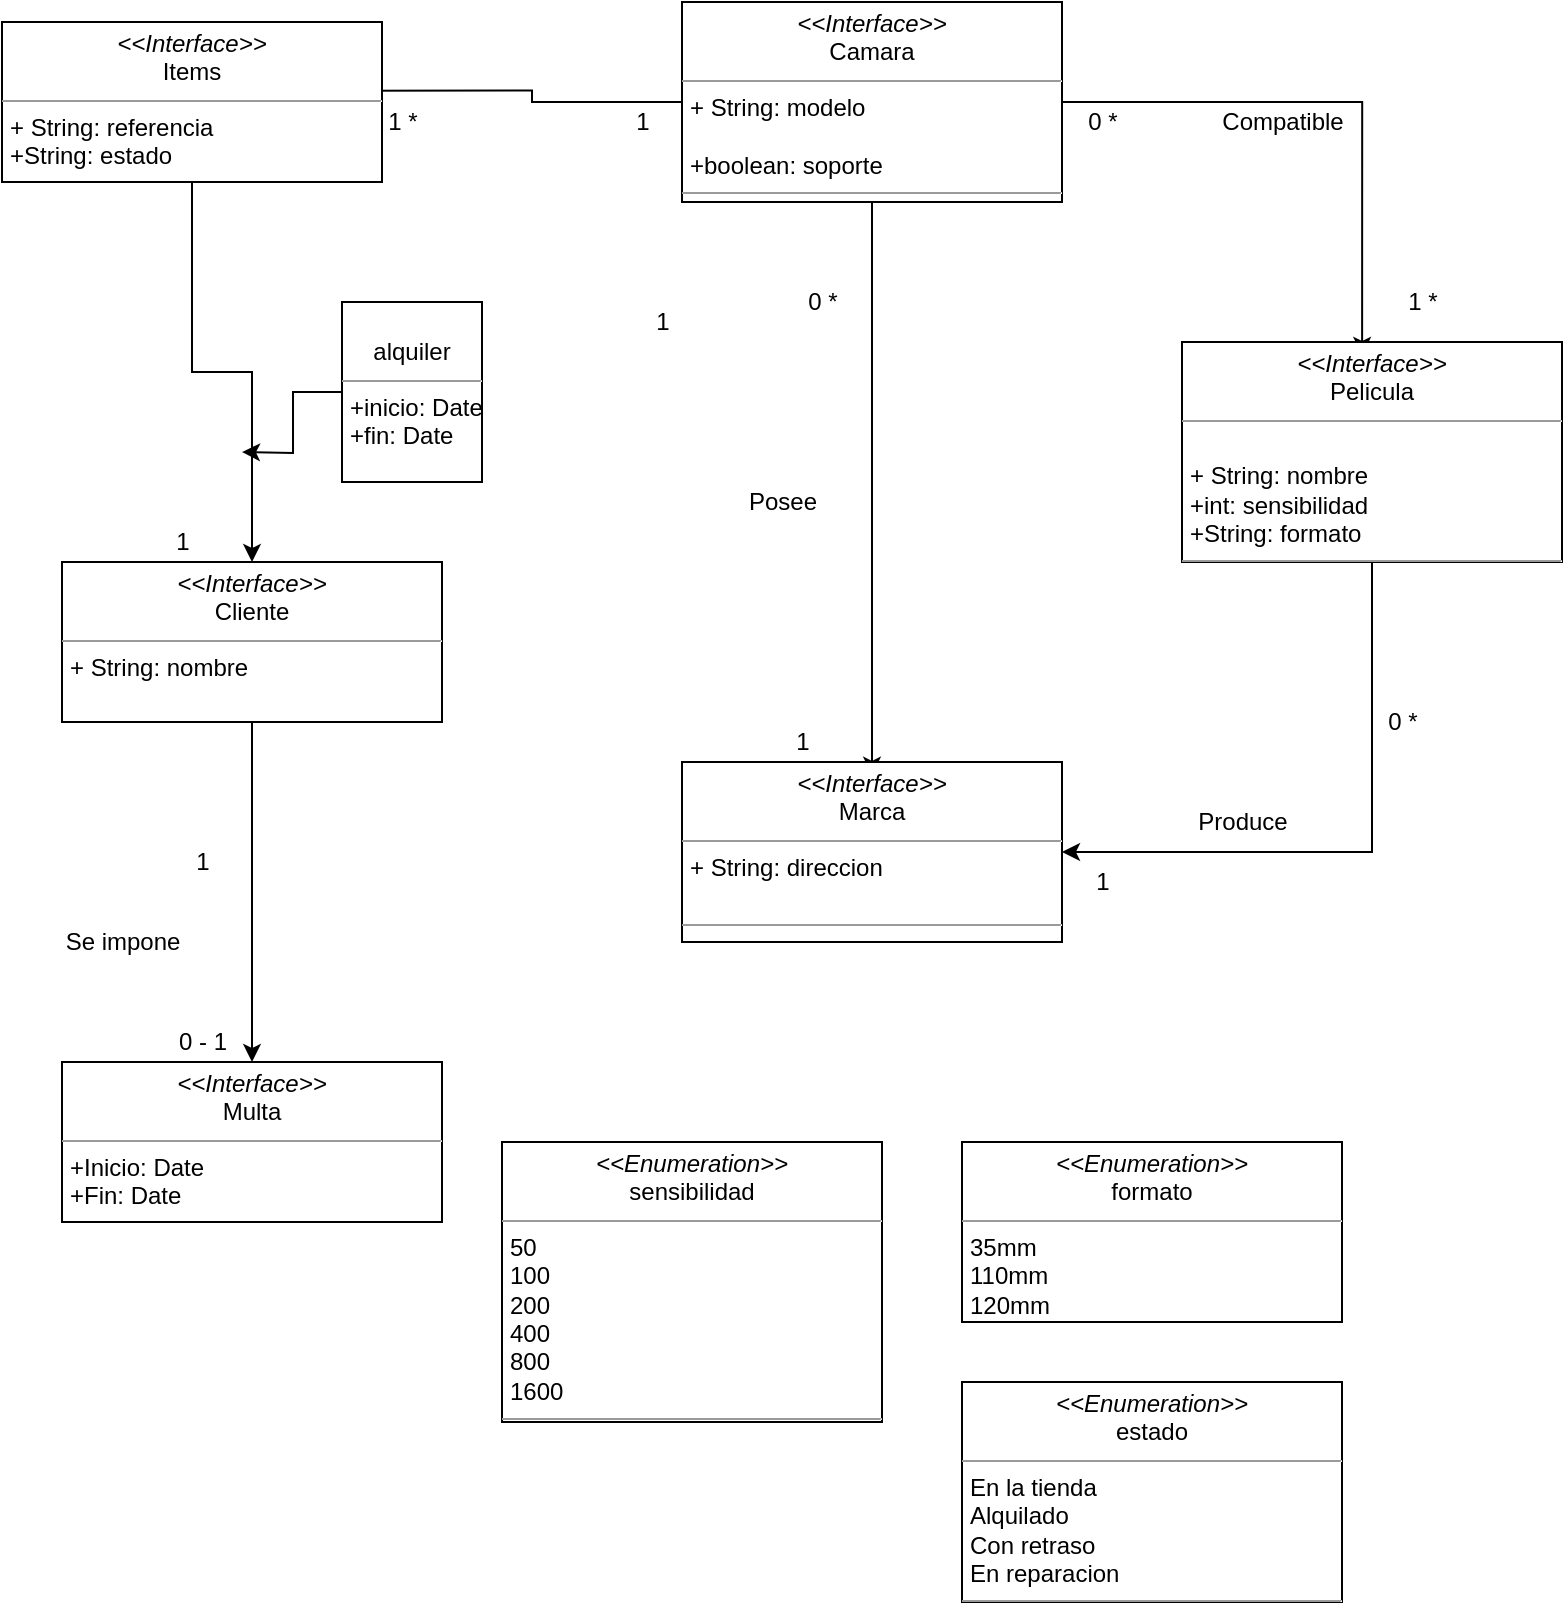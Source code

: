<mxfile version="14.4.5" type="github">
  <diagram id="0V6tjOmi2wx54-1U92Mq" name="Page-1">
    <mxGraphModel dx="1350" dy="831" grid="1" gridSize="10" guides="1" tooltips="1" connect="1" arrows="1" fold="1" page="1" pageScale="1" pageWidth="827" pageHeight="1169" math="0" shadow="0">
      <root>
        <mxCell id="0" />
        <mxCell id="1" parent="0" />
        <mxCell id="HF_gHVSotnZbthOmysxM-8" style="edgeStyle=orthogonalEdgeStyle;rounded=0;orthogonalLoop=1;jettySize=auto;html=1;exitX=1;exitY=0.5;exitDx=0;exitDy=0;entryX=0.474;entryY=0.059;entryDx=0;entryDy=0;entryPerimeter=0;" edge="1" parent="1" source="HF_gHVSotnZbthOmysxM-1" target="HF_gHVSotnZbthOmysxM-2">
          <mxGeometry relative="1" as="geometry" />
        </mxCell>
        <mxCell id="HF_gHVSotnZbthOmysxM-10" style="edgeStyle=orthogonalEdgeStyle;rounded=0;orthogonalLoop=1;jettySize=auto;html=1;exitX=0.5;exitY=1;exitDx=0;exitDy=0;entryX=0.5;entryY=0.071;entryDx=0;entryDy=0;entryPerimeter=0;" edge="1" parent="1" source="HF_gHVSotnZbthOmysxM-1" target="HF_gHVSotnZbthOmysxM-3">
          <mxGeometry relative="1" as="geometry" />
        </mxCell>
        <mxCell id="HF_gHVSotnZbthOmysxM-15" style="edgeStyle=orthogonalEdgeStyle;rounded=0;orthogonalLoop=1;jettySize=auto;html=1;exitX=0;exitY=0.5;exitDx=0;exitDy=0;entryX=0.895;entryY=0.429;entryDx=0;entryDy=0;entryPerimeter=0;" edge="1" parent="1" source="HF_gHVSotnZbthOmysxM-1" target="HF_gHVSotnZbthOmysxM-4">
          <mxGeometry relative="1" as="geometry" />
        </mxCell>
        <mxCell id="HF_gHVSotnZbthOmysxM-1" value="&lt;p style=&quot;margin: 0px ; margin-top: 4px ; text-align: center&quot;&gt;&lt;i&gt;&amp;lt;&amp;lt;Interface&amp;gt;&amp;gt;&lt;/i&gt;&lt;br&gt;Camara&lt;/p&gt;&lt;hr size=&quot;1&quot;&gt;&lt;p style=&quot;margin: 0px ; margin-left: 4px&quot;&gt;+ String: modelo&lt;br&gt;&lt;br&gt;&lt;/p&gt;&lt;p style=&quot;margin: 0px ; margin-left: 4px&quot;&gt;+boolean: soporte&lt;br&gt;&lt;/p&gt;&lt;hr size=&quot;1&quot;&gt;&lt;p style=&quot;margin: 0px ; margin-left: 4px&quot;&gt;+ method1(Type): Type&lt;br&gt;+ method2(Type, Type): Type&lt;/p&gt;" style="verticalAlign=top;align=left;overflow=fill;fontSize=12;fontFamily=Helvetica;html=1;" vertex="1" parent="1">
          <mxGeometry x="370" y="100" width="190" height="100" as="geometry" />
        </mxCell>
        <mxCell id="HF_gHVSotnZbthOmysxM-14" style="edgeStyle=orthogonalEdgeStyle;rounded=0;orthogonalLoop=1;jettySize=auto;html=1;exitX=0.5;exitY=1;exitDx=0;exitDy=0;entryX=1;entryY=0.5;entryDx=0;entryDy=0;" edge="1" parent="1" source="HF_gHVSotnZbthOmysxM-2" target="HF_gHVSotnZbthOmysxM-3">
          <mxGeometry relative="1" as="geometry" />
        </mxCell>
        <mxCell id="HF_gHVSotnZbthOmysxM-2" value="&lt;p style=&quot;margin: 0px ; margin-top: 4px ; text-align: center&quot;&gt;&lt;i&gt;&amp;lt;&amp;lt;Interface&amp;gt;&amp;gt;&lt;/i&gt;&lt;br&gt;Pelicula&lt;/p&gt;&lt;hr size=&quot;1&quot;&gt;&lt;p style=&quot;margin: 0px ; margin-left: 4px&quot;&gt;&lt;br&gt;+ String: nombre&lt;/p&gt;&lt;p style=&quot;margin: 0px ; margin-left: 4px&quot;&gt;+int: sensibilidad&lt;/p&gt;&lt;p style=&quot;margin: 0px ; margin-left: 4px&quot;&gt;+String: formato&lt;br&gt;&lt;/p&gt;&lt;hr size=&quot;1&quot;&gt;&lt;p style=&quot;margin: 0px ; margin-left: 4px&quot;&gt;+ method1(Type): Type&lt;br&gt;+ method2(Type, Type): Type&lt;/p&gt;" style="verticalAlign=top;align=left;overflow=fill;fontSize=12;fontFamily=Helvetica;html=1;" vertex="1" parent="1">
          <mxGeometry x="620" y="270" width="190" height="110" as="geometry" />
        </mxCell>
        <mxCell id="HF_gHVSotnZbthOmysxM-3" value="&lt;p style=&quot;margin: 0px ; margin-top: 4px ; text-align: center&quot;&gt;&lt;i&gt;&amp;lt;&amp;lt;Interface&amp;gt;&amp;gt;&lt;/i&gt;&lt;br&gt;Marca&lt;/p&gt;&lt;hr size=&quot;1&quot;&gt;&lt;p style=&quot;margin: 0px ; margin-left: 4px&quot;&gt;+ String: direccion&lt;br&gt;&lt;br&gt;&lt;/p&gt;&lt;hr size=&quot;1&quot;&gt;&lt;p style=&quot;margin: 0px ; margin-left: 4px&quot;&gt;+ method1(Type): Type&lt;br&gt;+ method2(Type, Type): Type&lt;/p&gt;" style="verticalAlign=top;align=left;overflow=fill;fontSize=12;fontFamily=Helvetica;html=1;" vertex="1" parent="1">
          <mxGeometry x="370" y="480" width="190" height="90" as="geometry" />
        </mxCell>
        <mxCell id="HF_gHVSotnZbthOmysxM-33" style="edgeStyle=orthogonalEdgeStyle;rounded=0;orthogonalLoop=1;jettySize=auto;html=1;exitX=0.5;exitY=1;exitDx=0;exitDy=0;" edge="1" parent="1" source="HF_gHVSotnZbthOmysxM-4" target="HF_gHVSotnZbthOmysxM-6">
          <mxGeometry relative="1" as="geometry" />
        </mxCell>
        <mxCell id="HF_gHVSotnZbthOmysxM-4" value="&lt;p style=&quot;margin: 0px ; margin-top: 4px ; text-align: center&quot;&gt;&lt;i&gt;&amp;lt;&amp;lt;Interface&amp;gt;&amp;gt;&lt;/i&gt;&lt;br&gt;Items&lt;/p&gt;&lt;hr size=&quot;1&quot;&gt;&lt;p style=&quot;margin: 0px ; margin-left: 4px&quot;&gt;+ String: referencia&lt;/p&gt;&lt;p style=&quot;margin: 0px ; margin-left: 4px&quot;&gt;+String: estado&lt;br&gt;&lt;/p&gt;&lt;hr size=&quot;1&quot;&gt;&lt;p style=&quot;margin: 0px ; margin-left: 4px&quot;&gt;+ method1(Type): Type&lt;br&gt;+ method2(Type, Type): Type&lt;/p&gt;" style="verticalAlign=top;align=left;overflow=fill;fontSize=12;fontFamily=Helvetica;html=1;" vertex="1" parent="1">
          <mxGeometry x="30" y="110" width="190" height="80" as="geometry" />
        </mxCell>
        <mxCell id="HF_gHVSotnZbthOmysxM-22" style="edgeStyle=orthogonalEdgeStyle;rounded=0;orthogonalLoop=1;jettySize=auto;html=1;exitX=0.5;exitY=1;exitDx=0;exitDy=0;" edge="1" parent="1" source="HF_gHVSotnZbthOmysxM-6" target="HF_gHVSotnZbthOmysxM-7">
          <mxGeometry relative="1" as="geometry" />
        </mxCell>
        <mxCell id="HF_gHVSotnZbthOmysxM-6" value="&lt;p style=&quot;margin: 0px ; margin-top: 4px ; text-align: center&quot;&gt;&lt;i&gt;&amp;lt;&amp;lt;Interface&amp;gt;&amp;gt;&lt;/i&gt;&lt;br&gt;Cliente&lt;/p&gt;&lt;hr size=&quot;1&quot;&gt;&lt;p style=&quot;margin: 0px ; margin-left: 4px&quot;&gt;+ String: nombre&lt;br&gt;&lt;br&gt;&lt;/p&gt;&lt;hr size=&quot;1&quot;&gt;&lt;p style=&quot;margin: 0px ; margin-left: 4px&quot;&gt;+ method1(Type): Type&lt;br&gt;+ method2(Type, Type): Type&lt;/p&gt;" style="verticalAlign=top;align=left;overflow=fill;fontSize=12;fontFamily=Helvetica;html=1;" vertex="1" parent="1">
          <mxGeometry x="60" y="380" width="190" height="80" as="geometry" />
        </mxCell>
        <mxCell id="HF_gHVSotnZbthOmysxM-7" value="&lt;p style=&quot;margin: 0px ; margin-top: 4px ; text-align: center&quot;&gt;&lt;i&gt;&amp;lt;&amp;lt;Interface&amp;gt;&amp;gt;&lt;/i&gt;&lt;br&gt;Multa&lt;/p&gt;&lt;hr size=&quot;1&quot;&gt;&lt;p style=&quot;margin: 0px ; margin-left: 4px&quot;&gt;+Inicio: Date&lt;/p&gt;&lt;p style=&quot;margin: 0px ; margin-left: 4px&quot;&gt;+Fin: Date&lt;br&gt;&lt;/p&gt;&lt;hr size=&quot;1&quot;&gt;&lt;p style=&quot;margin: 0px ; margin-left: 4px&quot;&gt;+ method1(Type): Type&lt;br&gt;+ method2(Type, Type): Type&lt;/p&gt;" style="verticalAlign=top;align=left;overflow=fill;fontSize=12;fontFamily=Helvetica;html=1;" vertex="1" parent="1">
          <mxGeometry x="60" y="630" width="190" height="80" as="geometry" />
        </mxCell>
        <mxCell id="HF_gHVSotnZbthOmysxM-9" value="1 *" style="text;html=1;align=center;verticalAlign=middle;resizable=0;points=[];autosize=1;" vertex="1" parent="1">
          <mxGeometry x="725" y="240" width="30" height="20" as="geometry" />
        </mxCell>
        <mxCell id="HF_gHVSotnZbthOmysxM-11" value="1" style="text;html=1;align=center;verticalAlign=middle;resizable=0;points=[];autosize=1;" vertex="1" parent="1">
          <mxGeometry x="420" y="460" width="20" height="20" as="geometry" />
        </mxCell>
        <mxCell id="HF_gHVSotnZbthOmysxM-12" value="0 *" style="text;html=1;align=center;verticalAlign=middle;resizable=0;points=[];autosize=1;" vertex="1" parent="1">
          <mxGeometry x="425" y="240" width="30" height="20" as="geometry" />
        </mxCell>
        <mxCell id="HF_gHVSotnZbthOmysxM-13" value="Posee" style="text;html=1;align=center;verticalAlign=middle;resizable=0;points=[];autosize=1;" vertex="1" parent="1">
          <mxGeometry x="395" y="340" width="50" height="20" as="geometry" />
        </mxCell>
        <mxCell id="HF_gHVSotnZbthOmysxM-16" value="1 *" style="text;html=1;align=center;verticalAlign=middle;resizable=0;points=[];autosize=1;" vertex="1" parent="1">
          <mxGeometry x="215" y="150" width="30" height="20" as="geometry" />
        </mxCell>
        <mxCell id="HF_gHVSotnZbthOmysxM-17" value="1" style="text;html=1;align=center;verticalAlign=middle;resizable=0;points=[];autosize=1;" vertex="1" parent="1">
          <mxGeometry x="340" y="150" width="20" height="20" as="geometry" />
        </mxCell>
        <mxCell id="HF_gHVSotnZbthOmysxM-20" value="1" style="text;html=1;align=center;verticalAlign=middle;resizable=0;points=[];autosize=1;" vertex="1" parent="1">
          <mxGeometry x="110" y="360" width="20" height="20" as="geometry" />
        </mxCell>
        <mxCell id="HF_gHVSotnZbthOmysxM-21" value="1" style="text;html=1;align=center;verticalAlign=middle;resizable=0;points=[];autosize=1;" vertex="1" parent="1">
          <mxGeometry x="350" y="250" width="20" height="20" as="geometry" />
        </mxCell>
        <mxCell id="HF_gHVSotnZbthOmysxM-23" value="Se impone" style="text;html=1;align=center;verticalAlign=middle;resizable=0;points=[];autosize=1;" vertex="1" parent="1">
          <mxGeometry x="55" y="560" width="70" height="20" as="geometry" />
        </mxCell>
        <mxCell id="HF_gHVSotnZbthOmysxM-24" value="0 - 1" style="text;html=1;align=center;verticalAlign=middle;resizable=0;points=[];autosize=1;" vertex="1" parent="1">
          <mxGeometry x="110" y="610" width="40" height="20" as="geometry" />
        </mxCell>
        <mxCell id="HF_gHVSotnZbthOmysxM-25" value="1" style="text;html=1;align=center;verticalAlign=middle;resizable=0;points=[];autosize=1;" vertex="1" parent="1">
          <mxGeometry x="120" y="520" width="20" height="20" as="geometry" />
        </mxCell>
        <mxCell id="HF_gHVSotnZbthOmysxM-26" value="&lt;p style=&quot;margin: 0px ; margin-top: 4px ; text-align: center&quot;&gt;&lt;i&gt;&amp;lt;&amp;lt;Enumeration&amp;gt;&amp;gt;&lt;/i&gt;&lt;br&gt;sensibilidad&lt;br&gt;&lt;/p&gt;&lt;hr size=&quot;1&quot;&gt;&lt;p style=&quot;margin: 0px ; margin-left: 4px&quot;&gt;50&lt;/p&gt;&lt;p style=&quot;margin: 0px ; margin-left: 4px&quot;&gt;100&lt;/p&gt;&lt;p style=&quot;margin: 0px ; margin-left: 4px&quot;&gt;200&lt;/p&gt;&lt;p style=&quot;margin: 0px ; margin-left: 4px&quot;&gt;400&lt;/p&gt;&lt;p style=&quot;margin: 0px ; margin-left: 4px&quot;&gt;800&lt;/p&gt;&lt;p style=&quot;margin: 0px ; margin-left: 4px&quot;&gt;1600&lt;br&gt;&lt;/p&gt;&lt;hr size=&quot;1&quot;&gt;" style="verticalAlign=top;align=left;overflow=fill;fontSize=12;fontFamily=Helvetica;html=1;" vertex="1" parent="1">
          <mxGeometry x="280" y="670" width="190" height="140" as="geometry" />
        </mxCell>
        <mxCell id="HF_gHVSotnZbthOmysxM-27" value="&lt;p style=&quot;margin: 0px ; margin-top: 4px ; text-align: center&quot;&gt;&lt;i&gt;&amp;lt;&amp;lt;Enumeration&amp;gt;&amp;gt;&lt;/i&gt;&lt;br&gt;formato&lt;br&gt;&lt;/p&gt;&lt;hr size=&quot;1&quot;&gt;&lt;p style=&quot;margin: 0px ; margin-left: 4px&quot;&gt;35mm&lt;/p&gt;&lt;p style=&quot;margin: 0px ; margin-left: 4px&quot;&gt;110mm&lt;/p&gt;&lt;p style=&quot;margin: 0px ; margin-left: 4px&quot;&gt;120mm&lt;/p&gt;&lt;hr size=&quot;1&quot;&gt;" style="verticalAlign=top;align=left;overflow=fill;fontSize=12;fontFamily=Helvetica;html=1;" vertex="1" parent="1">
          <mxGeometry x="510" y="670" width="190" height="90" as="geometry" />
        </mxCell>
        <mxCell id="HF_gHVSotnZbthOmysxM-28" value="&lt;p style=&quot;margin: 0px ; margin-top: 4px ; text-align: center&quot;&gt;&lt;i&gt;&amp;lt;&amp;lt;Enumeration&amp;gt;&amp;gt;&lt;/i&gt;&lt;br&gt;estado&lt;br&gt;&lt;/p&gt;&lt;hr size=&quot;1&quot;&gt;&lt;p style=&quot;margin: 0px ; margin-left: 4px&quot;&gt;En la tienda&lt;br&gt;&lt;/p&gt;&lt;p style=&quot;margin: 0px ; margin-left: 4px&quot;&gt;Alquilado&lt;br&gt;&lt;/p&gt;&lt;p style=&quot;margin: 0px ; margin-left: 4px&quot;&gt;Con retraso&lt;/p&gt;&lt;p style=&quot;margin: 0px ; margin-left: 4px&quot;&gt;En reparacion&lt;br&gt;&lt;/p&gt;&lt;hr size=&quot;1&quot;&gt;" style="verticalAlign=top;align=left;overflow=fill;fontSize=12;fontFamily=Helvetica;html=1;" vertex="1" parent="1">
          <mxGeometry x="510" y="790" width="190" height="110" as="geometry" />
        </mxCell>
        <mxCell id="HF_gHVSotnZbthOmysxM-29" value="0 *" style="text;html=1;align=center;verticalAlign=middle;resizable=0;points=[];autosize=1;" vertex="1" parent="1">
          <mxGeometry x="565" y="150" width="30" height="20" as="geometry" />
        </mxCell>
        <mxCell id="HF_gHVSotnZbthOmysxM-30" value="Compatible" style="text;html=1;align=center;verticalAlign=middle;resizable=0;points=[];autosize=1;" vertex="1" parent="1">
          <mxGeometry x="630" y="150" width="80" height="20" as="geometry" />
        </mxCell>
        <mxCell id="HF_gHVSotnZbthOmysxM-34" style="edgeStyle=orthogonalEdgeStyle;rounded=0;orthogonalLoop=1;jettySize=auto;html=1;exitX=0;exitY=0.5;exitDx=0;exitDy=0;" edge="1" parent="1" source="HF_gHVSotnZbthOmysxM-31">
          <mxGeometry relative="1" as="geometry">
            <mxPoint x="150" y="325" as="targetPoint" />
          </mxGeometry>
        </mxCell>
        <mxCell id="HF_gHVSotnZbthOmysxM-31" value="&lt;p style=&quot;margin: 0px ; margin-top: 4px ; text-align: center&quot;&gt;&lt;br&gt;alquiler&lt;br&gt;&lt;/p&gt;&lt;hr size=&quot;1&quot;&gt;&lt;p style=&quot;margin: 0px ; margin-left: 4px&quot;&gt;+inicio: Date&lt;br&gt;&lt;/p&gt;&lt;p style=&quot;margin: 0px ; margin-left: 4px&quot;&gt;+fin: Date&lt;br&gt;&lt;/p&gt;&lt;p style=&quot;margin: 0px ; margin-left: 4px&quot;&gt;&lt;br&gt;&lt;/p&gt;&lt;hr size=&quot;1&quot;&gt;" style="verticalAlign=top;align=left;overflow=fill;fontSize=12;fontFamily=Helvetica;html=1;" vertex="1" parent="1">
          <mxGeometry x="200" y="250" width="70" height="90" as="geometry" />
        </mxCell>
        <mxCell id="HF_gHVSotnZbthOmysxM-35" value="0 *" style="text;html=1;align=center;verticalAlign=middle;resizable=0;points=[];autosize=1;" vertex="1" parent="1">
          <mxGeometry x="715" y="450" width="30" height="20" as="geometry" />
        </mxCell>
        <mxCell id="HF_gHVSotnZbthOmysxM-36" value="1" style="text;html=1;align=center;verticalAlign=middle;resizable=0;points=[];autosize=1;" vertex="1" parent="1">
          <mxGeometry x="570" y="530" width="20" height="20" as="geometry" />
        </mxCell>
        <mxCell id="HF_gHVSotnZbthOmysxM-37" value="Produce" style="text;html=1;align=center;verticalAlign=middle;resizable=0;points=[];autosize=1;" vertex="1" parent="1">
          <mxGeometry x="620" y="500" width="60" height="20" as="geometry" />
        </mxCell>
      </root>
    </mxGraphModel>
  </diagram>
</mxfile>
